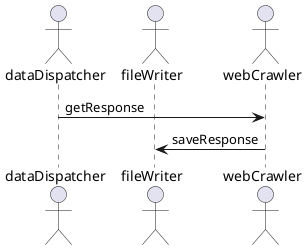 @startuml

actor dataDispatcher
actor fileWriter
actor webCrawler
dataDispatcher -> webCrawler: getResponse
webCrawler -> fileWriter: saveResponse





@enduml